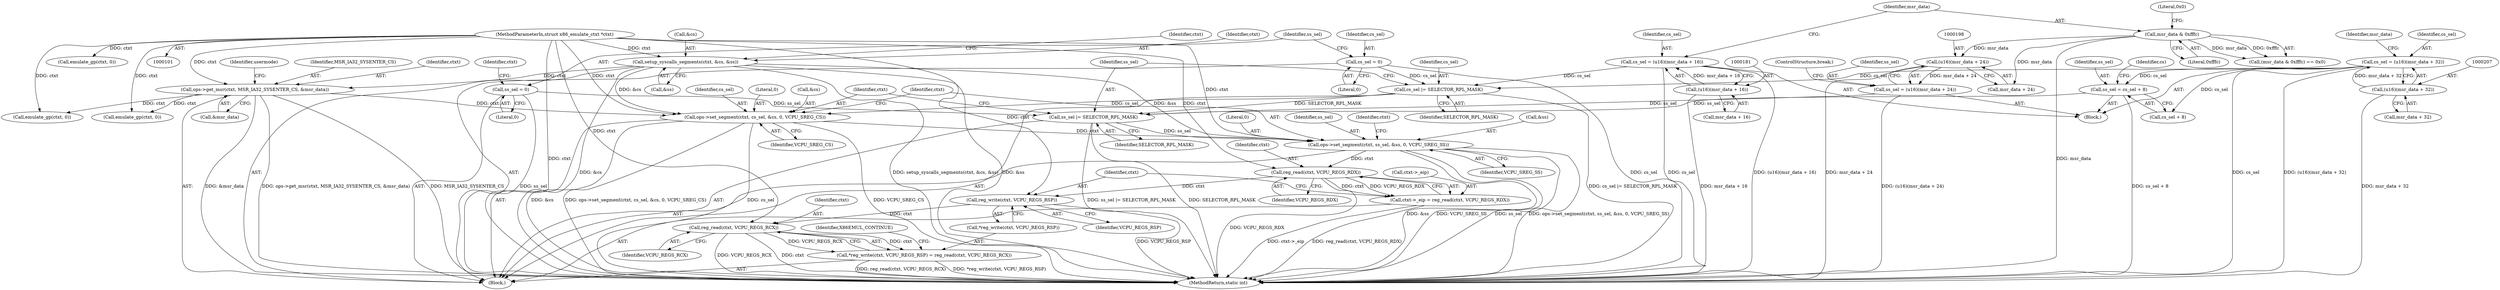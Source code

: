 digraph "1_linux_234f3ce485d54017f15cf5e0699cff4100121601_6@pointer" {
"1000248" [label="(Call,ops->set_segment(ctxt, ss_sel, &ss, 0, VCPU_SREG_SS))"];
"1000241" [label="(Call,ops->set_segment(ctxt, cs_sel, &cs, 0, VCPU_SREG_CS))"];
"1000169" [label="(Call,ops->get_msr(ctxt, MSR_IA32_SYSENTER_CS, &msr_data))"];
"1000138" [label="(Call,setup_syscalls_segments(ctxt, &cs, &ss))"];
"1000102" [label="(MethodParameterIn,struct x86_emulate_ctxt *ctxt)"];
"1000235" [label="(Call,cs_sel |= SELECTOR_RPL_MASK)"];
"1000178" [label="(Call,cs_sel = (u16)(msr_data + 16))"];
"1000180" [label="(Call,(u16)(msr_data + 16))"];
"1000115" [label="(Call,cs_sel = 0)"];
"1000204" [label="(Call,cs_sel = (u16)(msr_data + 32))"];
"1000206" [label="(Call,(u16)(msr_data + 32))"];
"1000238" [label="(Call,ss_sel |= SELECTOR_RPL_MASK)"];
"1000119" [label="(Call,ss_sel = 0)"];
"1000219" [label="(Call,ss_sel = cs_sel + 8)"];
"1000195" [label="(Call,ss_sel = (u16)(msr_data + 24))"];
"1000197" [label="(Call,(u16)(msr_data + 24))"];
"1000187" [label="(Call,msr_data & 0xfffc)"];
"1000259" [label="(Call,reg_read(ctxt, VCPU_REGS_RDX))"];
"1000255" [label="(Call,ctxt->_eip = reg_read(ctxt, VCPU_REGS_RDX))"];
"1000264" [label="(Call,reg_write(ctxt, VCPU_REGS_RSP))"];
"1000267" [label="(Call,reg_read(ctxt, VCPU_REGS_RCX))"];
"1000262" [label="(Call,*reg_write(ctxt, VCPU_REGS_RSP) = reg_read(ctxt, VCPU_REGS_RCX))"];
"1000192" [label="(Call,emulate_gp(ctxt, 0))"];
"1000169" [label="(Call,ops->get_msr(ctxt, MSR_IA32_SYSENTER_CS, &msr_data))"];
"1000172" [label="(Call,&msr_data)"];
"1000221" [label="(Call,cs_sel + 8)"];
"1000199" [label="(Call,msr_data + 24)"];
"1000264" [label="(Call,reg_write(ctxt, VCPU_REGS_RSP))"];
"1000187" [label="(Call,msr_data & 0xfffc)"];
"1000115" [label="(Call,cs_sel = 0)"];
"1000265" [label="(Identifier,ctxt)"];
"1000175" [label="(Identifier,usermode)"];
"1000126" [label="(Identifier,ctxt)"];
"1000257" [label="(Identifier,ctxt)"];
"1000190" [label="(Literal,0x0)"];
"1000255" [label="(Call,ctxt->_eip = reg_read(ctxt, VCPU_REGS_RDX))"];
"1000246" [label="(Literal,0)"];
"1000178" [label="(Call,cs_sel = (u16)(msr_data + 16))"];
"1000262" [label="(Call,*reg_write(ctxt, VCPU_REGS_RSP) = reg_read(ctxt, VCPU_REGS_RCX))"];
"1000256" [label="(Call,ctxt->_eip)"];
"1000205" [label="(Identifier,cs_sel)"];
"1000269" [label="(Identifier,VCPU_REGS_RCX)"];
"1000197" [label="(Call,(u16)(msr_data + 24))"];
"1000182" [label="(Call,msr_data + 16)"];
"1000238" [label="(Call,ss_sel |= SELECTOR_RPL_MASK)"];
"1000142" [label="(Call,&ss)"];
"1000179" [label="(Identifier,cs_sel)"];
"1000219" [label="(Call,ss_sel = cs_sel + 8)"];
"1000226" [label="(Identifier,cs)"];
"1000138" [label="(Call,setup_syscalls_segments(ctxt, &cs, &ss))"];
"1000240" [label="(Identifier,SELECTOR_RPL_MASK)"];
"1000261" [label="(Identifier,VCPU_REGS_RDX)"];
"1000235" [label="(Call,cs_sel |= SELECTOR_RPL_MASK)"];
"1000188" [label="(Identifier,msr_data)"];
"1000171" [label="(Identifier,MSR_IA32_SYSENTER_CS)"];
"1000216" [label="(Call,emulate_gp(ctxt, 0))"];
"1000195" [label="(Call,ss_sel = (u16)(msr_data + 24))"];
"1000254" [label="(Identifier,VCPU_SREG_SS)"];
"1000251" [label="(Call,&ss)"];
"1000241" [label="(Call,ops->set_segment(ctxt, cs_sel, &cs, 0, VCPU_SREG_CS))"];
"1000102" [label="(MethodParameterIn,struct x86_emulate_ctxt *ctxt)"];
"1000259" [label="(Call,reg_read(ctxt, VCPU_REGS_RDX))"];
"1000242" [label="(Identifier,ctxt)"];
"1000140" [label="(Call,&cs)"];
"1000253" [label="(Literal,0)"];
"1000135" [label="(Call,emulate_gp(ctxt, 0))"];
"1000237" [label="(Identifier,SELECTOR_RPL_MASK)"];
"1000213" [label="(Identifier,msr_data)"];
"1000239" [label="(Identifier,ss_sel)"];
"1000208" [label="(Call,msr_data + 32)"];
"1000116" [label="(Identifier,cs_sel)"];
"1000250" [label="(Identifier,ss_sel)"];
"1000202" [label="(ControlStructure,break;)"];
"1000121" [label="(Literal,0)"];
"1000247" [label="(Identifier,VCPU_SREG_CS)"];
"1000189" [label="(Literal,0xfffc)"];
"1000206" [label="(Call,(u16)(msr_data + 32))"];
"1000120" [label="(Identifier,ss_sel)"];
"1000263" [label="(Call,*reg_write(ctxt, VCPU_REGS_RSP))"];
"1000244" [label="(Call,&cs)"];
"1000103" [label="(Block,)"];
"1000170" [label="(Identifier,ctxt)"];
"1000268" [label="(Identifier,ctxt)"];
"1000186" [label="(Call,(msr_data & 0xfffc) == 0x0)"];
"1000272" [label="(MethodReturn,static int)"];
"1000117" [label="(Literal,0)"];
"1000148" [label="(Identifier,ctxt)"];
"1000139" [label="(Identifier,ctxt)"];
"1000176" [label="(Block,)"];
"1000260" [label="(Identifier,ctxt)"];
"1000267" [label="(Call,reg_read(ctxt, VCPU_REGS_RCX))"];
"1000180" [label="(Call,(u16)(msr_data + 16))"];
"1000119" [label="(Call,ss_sel = 0)"];
"1000248" [label="(Call,ops->set_segment(ctxt, ss_sel, &ss, 0, VCPU_SREG_SS))"];
"1000220" [label="(Identifier,ss_sel)"];
"1000196" [label="(Identifier,ss_sel)"];
"1000249" [label="(Identifier,ctxt)"];
"1000236" [label="(Identifier,cs_sel)"];
"1000204" [label="(Call,cs_sel = (u16)(msr_data + 32))"];
"1000271" [label="(Identifier,X86EMUL_CONTINUE)"];
"1000243" [label="(Identifier,cs_sel)"];
"1000266" [label="(Identifier,VCPU_REGS_RSP)"];
"1000248" -> "1000103"  [label="AST: "];
"1000248" -> "1000254"  [label="CFG: "];
"1000249" -> "1000248"  [label="AST: "];
"1000250" -> "1000248"  [label="AST: "];
"1000251" -> "1000248"  [label="AST: "];
"1000253" -> "1000248"  [label="AST: "];
"1000254" -> "1000248"  [label="AST: "];
"1000257" -> "1000248"  [label="CFG: "];
"1000248" -> "1000272"  [label="DDG: ops->set_segment(ctxt, ss_sel, &ss, 0, VCPU_SREG_SS)"];
"1000248" -> "1000272"  [label="DDG: &ss"];
"1000248" -> "1000272"  [label="DDG: VCPU_SREG_SS"];
"1000248" -> "1000272"  [label="DDG: ss_sel"];
"1000241" -> "1000248"  [label="DDG: ctxt"];
"1000102" -> "1000248"  [label="DDG: ctxt"];
"1000238" -> "1000248"  [label="DDG: ss_sel"];
"1000138" -> "1000248"  [label="DDG: &ss"];
"1000248" -> "1000259"  [label="DDG: ctxt"];
"1000241" -> "1000103"  [label="AST: "];
"1000241" -> "1000247"  [label="CFG: "];
"1000242" -> "1000241"  [label="AST: "];
"1000243" -> "1000241"  [label="AST: "];
"1000244" -> "1000241"  [label="AST: "];
"1000246" -> "1000241"  [label="AST: "];
"1000247" -> "1000241"  [label="AST: "];
"1000249" -> "1000241"  [label="CFG: "];
"1000241" -> "1000272"  [label="DDG: &cs"];
"1000241" -> "1000272"  [label="DDG: ops->set_segment(ctxt, cs_sel, &cs, 0, VCPU_SREG_CS)"];
"1000241" -> "1000272"  [label="DDG: cs_sel"];
"1000241" -> "1000272"  [label="DDG: VCPU_SREG_CS"];
"1000169" -> "1000241"  [label="DDG: ctxt"];
"1000102" -> "1000241"  [label="DDG: ctxt"];
"1000235" -> "1000241"  [label="DDG: cs_sel"];
"1000138" -> "1000241"  [label="DDG: &cs"];
"1000169" -> "1000103"  [label="AST: "];
"1000169" -> "1000172"  [label="CFG: "];
"1000170" -> "1000169"  [label="AST: "];
"1000171" -> "1000169"  [label="AST: "];
"1000172" -> "1000169"  [label="AST: "];
"1000175" -> "1000169"  [label="CFG: "];
"1000169" -> "1000272"  [label="DDG: &msr_data"];
"1000169" -> "1000272"  [label="DDG: ops->get_msr(ctxt, MSR_IA32_SYSENTER_CS, &msr_data)"];
"1000169" -> "1000272"  [label="DDG: MSR_IA32_SYSENTER_CS"];
"1000138" -> "1000169"  [label="DDG: ctxt"];
"1000102" -> "1000169"  [label="DDG: ctxt"];
"1000169" -> "1000192"  [label="DDG: ctxt"];
"1000169" -> "1000216"  [label="DDG: ctxt"];
"1000138" -> "1000103"  [label="AST: "];
"1000138" -> "1000142"  [label="CFG: "];
"1000139" -> "1000138"  [label="AST: "];
"1000140" -> "1000138"  [label="AST: "];
"1000142" -> "1000138"  [label="AST: "];
"1000148" -> "1000138"  [label="CFG: "];
"1000138" -> "1000272"  [label="DDG: &ss"];
"1000138" -> "1000272"  [label="DDG: &cs"];
"1000138" -> "1000272"  [label="DDG: setup_syscalls_segments(ctxt, &cs, &ss)"];
"1000102" -> "1000138"  [label="DDG: ctxt"];
"1000102" -> "1000101"  [label="AST: "];
"1000102" -> "1000272"  [label="DDG: ctxt"];
"1000102" -> "1000135"  [label="DDG: ctxt"];
"1000102" -> "1000192"  [label="DDG: ctxt"];
"1000102" -> "1000216"  [label="DDG: ctxt"];
"1000102" -> "1000259"  [label="DDG: ctxt"];
"1000102" -> "1000264"  [label="DDG: ctxt"];
"1000102" -> "1000267"  [label="DDG: ctxt"];
"1000235" -> "1000103"  [label="AST: "];
"1000235" -> "1000237"  [label="CFG: "];
"1000236" -> "1000235"  [label="AST: "];
"1000237" -> "1000235"  [label="AST: "];
"1000239" -> "1000235"  [label="CFG: "];
"1000235" -> "1000272"  [label="DDG: cs_sel |= SELECTOR_RPL_MASK"];
"1000178" -> "1000235"  [label="DDG: cs_sel"];
"1000115" -> "1000235"  [label="DDG: cs_sel"];
"1000204" -> "1000235"  [label="DDG: cs_sel"];
"1000235" -> "1000238"  [label="DDG: SELECTOR_RPL_MASK"];
"1000178" -> "1000176"  [label="AST: "];
"1000178" -> "1000180"  [label="CFG: "];
"1000179" -> "1000178"  [label="AST: "];
"1000180" -> "1000178"  [label="AST: "];
"1000188" -> "1000178"  [label="CFG: "];
"1000178" -> "1000272"  [label="DDG: cs_sel"];
"1000178" -> "1000272"  [label="DDG: (u16)(msr_data + 16)"];
"1000180" -> "1000178"  [label="DDG: msr_data + 16"];
"1000180" -> "1000182"  [label="CFG: "];
"1000181" -> "1000180"  [label="AST: "];
"1000182" -> "1000180"  [label="AST: "];
"1000180" -> "1000272"  [label="DDG: msr_data + 16"];
"1000115" -> "1000103"  [label="AST: "];
"1000115" -> "1000117"  [label="CFG: "];
"1000116" -> "1000115"  [label="AST: "];
"1000117" -> "1000115"  [label="AST: "];
"1000120" -> "1000115"  [label="CFG: "];
"1000115" -> "1000272"  [label="DDG: cs_sel"];
"1000204" -> "1000176"  [label="AST: "];
"1000204" -> "1000206"  [label="CFG: "];
"1000205" -> "1000204"  [label="AST: "];
"1000206" -> "1000204"  [label="AST: "];
"1000213" -> "1000204"  [label="CFG: "];
"1000204" -> "1000272"  [label="DDG: (u16)(msr_data + 32)"];
"1000204" -> "1000272"  [label="DDG: cs_sel"];
"1000206" -> "1000204"  [label="DDG: msr_data + 32"];
"1000204" -> "1000219"  [label="DDG: cs_sel"];
"1000204" -> "1000221"  [label="DDG: cs_sel"];
"1000206" -> "1000208"  [label="CFG: "];
"1000207" -> "1000206"  [label="AST: "];
"1000208" -> "1000206"  [label="AST: "];
"1000206" -> "1000272"  [label="DDG: msr_data + 32"];
"1000238" -> "1000103"  [label="AST: "];
"1000238" -> "1000240"  [label="CFG: "];
"1000239" -> "1000238"  [label="AST: "];
"1000240" -> "1000238"  [label="AST: "];
"1000242" -> "1000238"  [label="CFG: "];
"1000238" -> "1000272"  [label="DDG: SELECTOR_RPL_MASK"];
"1000238" -> "1000272"  [label="DDG: ss_sel |= SELECTOR_RPL_MASK"];
"1000119" -> "1000238"  [label="DDG: ss_sel"];
"1000219" -> "1000238"  [label="DDG: ss_sel"];
"1000195" -> "1000238"  [label="DDG: ss_sel"];
"1000119" -> "1000103"  [label="AST: "];
"1000119" -> "1000121"  [label="CFG: "];
"1000120" -> "1000119"  [label="AST: "];
"1000121" -> "1000119"  [label="AST: "];
"1000126" -> "1000119"  [label="CFG: "];
"1000119" -> "1000272"  [label="DDG: ss_sel"];
"1000219" -> "1000176"  [label="AST: "];
"1000219" -> "1000221"  [label="CFG: "];
"1000220" -> "1000219"  [label="AST: "];
"1000221" -> "1000219"  [label="AST: "];
"1000226" -> "1000219"  [label="CFG: "];
"1000219" -> "1000272"  [label="DDG: cs_sel + 8"];
"1000195" -> "1000176"  [label="AST: "];
"1000195" -> "1000197"  [label="CFG: "];
"1000196" -> "1000195"  [label="AST: "];
"1000197" -> "1000195"  [label="AST: "];
"1000202" -> "1000195"  [label="CFG: "];
"1000195" -> "1000272"  [label="DDG: (u16)(msr_data + 24)"];
"1000197" -> "1000195"  [label="DDG: msr_data + 24"];
"1000197" -> "1000199"  [label="CFG: "];
"1000198" -> "1000197"  [label="AST: "];
"1000199" -> "1000197"  [label="AST: "];
"1000197" -> "1000272"  [label="DDG: msr_data + 24"];
"1000187" -> "1000197"  [label="DDG: msr_data"];
"1000187" -> "1000186"  [label="AST: "];
"1000187" -> "1000189"  [label="CFG: "];
"1000188" -> "1000187"  [label="AST: "];
"1000189" -> "1000187"  [label="AST: "];
"1000190" -> "1000187"  [label="CFG: "];
"1000187" -> "1000272"  [label="DDG: msr_data"];
"1000187" -> "1000186"  [label="DDG: msr_data"];
"1000187" -> "1000186"  [label="DDG: 0xfffc"];
"1000187" -> "1000199"  [label="DDG: msr_data"];
"1000259" -> "1000255"  [label="AST: "];
"1000259" -> "1000261"  [label="CFG: "];
"1000260" -> "1000259"  [label="AST: "];
"1000261" -> "1000259"  [label="AST: "];
"1000255" -> "1000259"  [label="CFG: "];
"1000259" -> "1000272"  [label="DDG: VCPU_REGS_RDX"];
"1000259" -> "1000255"  [label="DDG: ctxt"];
"1000259" -> "1000255"  [label="DDG: VCPU_REGS_RDX"];
"1000259" -> "1000264"  [label="DDG: ctxt"];
"1000255" -> "1000103"  [label="AST: "];
"1000256" -> "1000255"  [label="AST: "];
"1000265" -> "1000255"  [label="CFG: "];
"1000255" -> "1000272"  [label="DDG: reg_read(ctxt, VCPU_REGS_RDX)"];
"1000255" -> "1000272"  [label="DDG: ctxt->_eip"];
"1000264" -> "1000263"  [label="AST: "];
"1000264" -> "1000266"  [label="CFG: "];
"1000265" -> "1000264"  [label="AST: "];
"1000266" -> "1000264"  [label="AST: "];
"1000263" -> "1000264"  [label="CFG: "];
"1000264" -> "1000272"  [label="DDG: VCPU_REGS_RSP"];
"1000264" -> "1000267"  [label="DDG: ctxt"];
"1000267" -> "1000262"  [label="AST: "];
"1000267" -> "1000269"  [label="CFG: "];
"1000268" -> "1000267"  [label="AST: "];
"1000269" -> "1000267"  [label="AST: "];
"1000262" -> "1000267"  [label="CFG: "];
"1000267" -> "1000272"  [label="DDG: VCPU_REGS_RCX"];
"1000267" -> "1000272"  [label="DDG: ctxt"];
"1000267" -> "1000262"  [label="DDG: ctxt"];
"1000267" -> "1000262"  [label="DDG: VCPU_REGS_RCX"];
"1000262" -> "1000103"  [label="AST: "];
"1000263" -> "1000262"  [label="AST: "];
"1000271" -> "1000262"  [label="CFG: "];
"1000262" -> "1000272"  [label="DDG: reg_read(ctxt, VCPU_REGS_RCX)"];
"1000262" -> "1000272"  [label="DDG: *reg_write(ctxt, VCPU_REGS_RSP)"];
}
